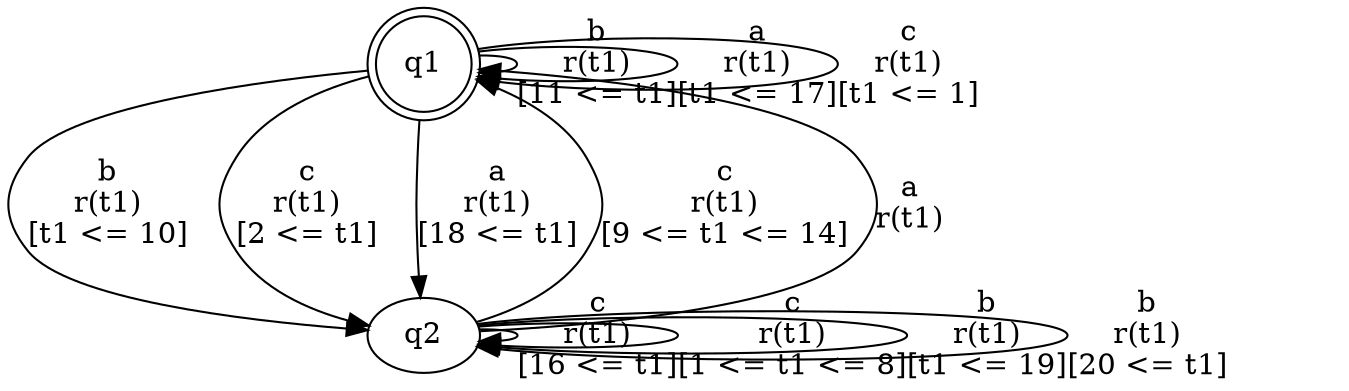 digraph "tests_1/test26/solution202/solution" {
	q1[label=q1 shape=doublecircle]
	q2[label=q2]
	q1 -> q2[label="b\nr(t1)\n[t1 <= 10]"]
	q2 -> q1[label="c\nr(t1)\n[9 <= t1 <= 14]"]
	q2 -> q1[label="a\nr(t1)\n"]
	q2 -> q2[label="c\nr(t1)\n[16 <= t1]"]
	q2 -> q2[label="c\nr(t1)\n[1 <= t1 <= 8]"]
	q2 -> q2[label="b\nr(t1)\n[t1 <= 19]"]
	q2 -> q2[label="b\nr(t1)\n[20 <= t1]"]
	q1 -> q1[label="b\nr(t1)\n[11 <= t1]"]
	q1 -> q1[label="a\nr(t1)\n[t1 <= 17]"]
	q1 -> q2[label="c\nr(t1)\n[2 <= t1]"]
	q1 -> q2[label="a\nr(t1)\n[18 <= t1]"]
	q1 -> q1[label="c\nr(t1)\n[t1 <= 1]"]
}
